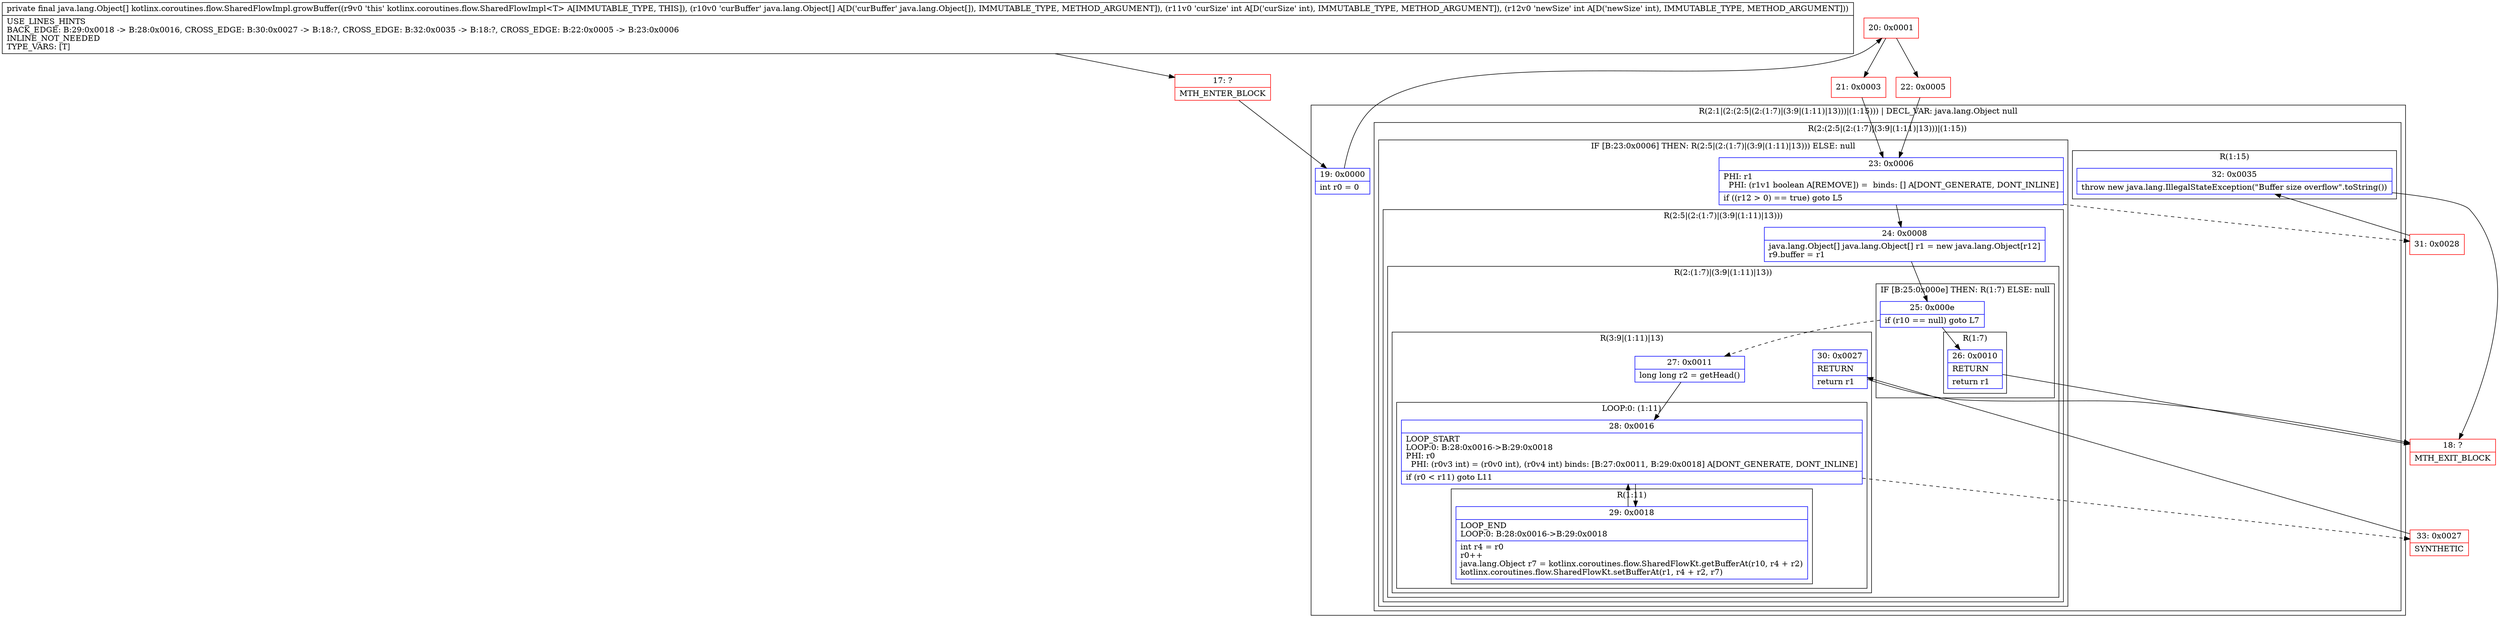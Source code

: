 digraph "CFG forkotlinx.coroutines.flow.SharedFlowImpl.growBuffer([Ljava\/lang\/Object;II)[Ljava\/lang\/Object;" {
subgraph cluster_Region_958819573 {
label = "R(2:1|(2:(2:5|(2:(1:7)|(3:9|(1:11)|13)))|(1:15))) | DECL_VAR: java.lang.Object null\l";
node [shape=record,color=blue];
Node_19 [shape=record,label="{19\:\ 0x0000|int r0 = 0\l}"];
subgraph cluster_Region_1667216986 {
label = "R(2:(2:5|(2:(1:7)|(3:9|(1:11)|13)))|(1:15))";
node [shape=record,color=blue];
subgraph cluster_IfRegion_1073799323 {
label = "IF [B:23:0x0006] THEN: R(2:5|(2:(1:7)|(3:9|(1:11)|13))) ELSE: null";
node [shape=record,color=blue];
Node_23 [shape=record,label="{23\:\ 0x0006|PHI: r1 \l  PHI: (r1v1 boolean A[REMOVE]) =  binds: [] A[DONT_GENERATE, DONT_INLINE]\l|if ((r12 \> 0) == true) goto L5\l}"];
subgraph cluster_Region_16079583 {
label = "R(2:5|(2:(1:7)|(3:9|(1:11)|13)))";
node [shape=record,color=blue];
Node_24 [shape=record,label="{24\:\ 0x0008|java.lang.Object[] java.lang.Object[] r1 = new java.lang.Object[r12]\lr9.buffer = r1\l}"];
subgraph cluster_Region_1489207721 {
label = "R(2:(1:7)|(3:9|(1:11)|13))";
node [shape=record,color=blue];
subgraph cluster_IfRegion_1446308735 {
label = "IF [B:25:0x000e] THEN: R(1:7) ELSE: null";
node [shape=record,color=blue];
Node_25 [shape=record,label="{25\:\ 0x000e|if (r10 == null) goto L7\l}"];
subgraph cluster_Region_180277232 {
label = "R(1:7)";
node [shape=record,color=blue];
Node_26 [shape=record,label="{26\:\ 0x0010|RETURN\l|return r1\l}"];
}
}
subgraph cluster_Region_1390703385 {
label = "R(3:9|(1:11)|13)";
node [shape=record,color=blue];
Node_27 [shape=record,label="{27\:\ 0x0011|long long r2 = getHead()\l}"];
subgraph cluster_LoopRegion_1146249833 {
label = "LOOP:0: (1:11)";
node [shape=record,color=blue];
Node_28 [shape=record,label="{28\:\ 0x0016|LOOP_START\lLOOP:0: B:28:0x0016\-\>B:29:0x0018\lPHI: r0 \l  PHI: (r0v3 int) = (r0v0 int), (r0v4 int) binds: [B:27:0x0011, B:29:0x0018] A[DONT_GENERATE, DONT_INLINE]\l|if (r0 \< r11) goto L11\l}"];
subgraph cluster_Region_154806033 {
label = "R(1:11)";
node [shape=record,color=blue];
Node_29 [shape=record,label="{29\:\ 0x0018|LOOP_END\lLOOP:0: B:28:0x0016\-\>B:29:0x0018\l|int r4 = r0\lr0++\ljava.lang.Object r7 = kotlinx.coroutines.flow.SharedFlowKt.getBufferAt(r10, r4 + r2)\lkotlinx.coroutines.flow.SharedFlowKt.setBufferAt(r1, r4 + r2, r7)\l}"];
}
}
Node_30 [shape=record,label="{30\:\ 0x0027|RETURN\l|return r1\l}"];
}
}
}
}
subgraph cluster_Region_1212643973 {
label = "R(1:15)";
node [shape=record,color=blue];
Node_32 [shape=record,label="{32\:\ 0x0035|throw new java.lang.IllegalStateException(\"Buffer size overflow\".toString())\l}"];
}
}
}
Node_17 [shape=record,color=red,label="{17\:\ ?|MTH_ENTER_BLOCK\l}"];
Node_20 [shape=record,color=red,label="{20\:\ 0x0001}"];
Node_21 [shape=record,color=red,label="{21\:\ 0x0003}"];
Node_18 [shape=record,color=red,label="{18\:\ ?|MTH_EXIT_BLOCK\l}"];
Node_33 [shape=record,color=red,label="{33\:\ 0x0027|SYNTHETIC\l}"];
Node_31 [shape=record,color=red,label="{31\:\ 0x0028}"];
Node_22 [shape=record,color=red,label="{22\:\ 0x0005}"];
MethodNode[shape=record,label="{private final java.lang.Object[] kotlinx.coroutines.flow.SharedFlowImpl.growBuffer((r9v0 'this' kotlinx.coroutines.flow.SharedFlowImpl\<T\> A[IMMUTABLE_TYPE, THIS]), (r10v0 'curBuffer' java.lang.Object[] A[D('curBuffer' java.lang.Object[]), IMMUTABLE_TYPE, METHOD_ARGUMENT]), (r11v0 'curSize' int A[D('curSize' int), IMMUTABLE_TYPE, METHOD_ARGUMENT]), (r12v0 'newSize' int A[D('newSize' int), IMMUTABLE_TYPE, METHOD_ARGUMENT]))  | USE_LINES_HINTS\lBACK_EDGE: B:29:0x0018 \-\> B:28:0x0016, CROSS_EDGE: B:30:0x0027 \-\> B:18:?, CROSS_EDGE: B:32:0x0035 \-\> B:18:?, CROSS_EDGE: B:22:0x0005 \-\> B:23:0x0006\lINLINE_NOT_NEEDED\lTYPE_VARS: [T]\l}"];
MethodNode -> Node_17;Node_19 -> Node_20;
Node_23 -> Node_24;
Node_23 -> Node_31[style=dashed];
Node_24 -> Node_25;
Node_25 -> Node_26;
Node_25 -> Node_27[style=dashed];
Node_26 -> Node_18;
Node_27 -> Node_28;
Node_28 -> Node_29;
Node_28 -> Node_33[style=dashed];
Node_29 -> Node_28;
Node_30 -> Node_18;
Node_32 -> Node_18;
Node_17 -> Node_19;
Node_20 -> Node_21;
Node_20 -> Node_22;
Node_21 -> Node_23;
Node_33 -> Node_30;
Node_31 -> Node_32;
Node_22 -> Node_23;
}

